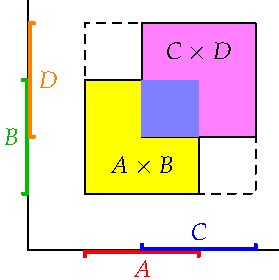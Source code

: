 settings.tex="pdflatex";

texpreamble("\usepackage{amsmath}
\usepackage{amsthm,amssymb}
\usepackage{mathpazo}
\usepackage[svgnames]{xcolor}
");
import graph;

size(140);

pair a=(1,3);
pair b=(1,3);
pair c=(2,4);
pair d=(2,4);

path ab=(a.x,b.x)--(a.y,b.x)--(a.y,d.x)--(c.x,d.x)--(c.x,b.y)--(a.x,b.y)--cycle;
path cd=(c.x,d.x)--(c.y,d.x)--(c.y,d.y)--(c.x,d.y)--cycle;
path out=(a.x,b.x)--(c.y,a.x)--(c.y,d.y)--(a.x,d.y)--cycle;
path in=(c.x,d.x)--(a.y,d.x)--(a.y,b.y)--(c.x,b.y)--cycle;

fill(ab,red+green);
filldraw(cd,blue+orange);
draw(ab);
draw(out,dashed);
draw(out,dashed);
fill(in,red+green+blue+orange);
fill(in,cyan+magenta);

label("$A\times B$",(2,1.5));
label("$C\times D$",(3,3.5));

real sh=0.1;
real h=0.025;

draw("$A$",(a.x,-sh)--(a.x,-h)--(a.y,-h)--(a.y,-sh),red+linewidth(1.5));
draw("$C$",(c.x,sh)--(c.x,h)--(c.y,h)--(c.y,sh),N,blue+linewidth(1.5));

draw("$B$",(-sh,b.x)--(-h,b.x)--(-h,b.y)--(-sh,b.y),W,heavygreen+linewidth(1.5));
draw("$D$",(sh,d.x)--(h,d.x)--(h,d.y)--(sh,d.y),orange+linewidth(1.5));


xaxis(0,1.1c.y);
yaxis(0,1.1d.y);

